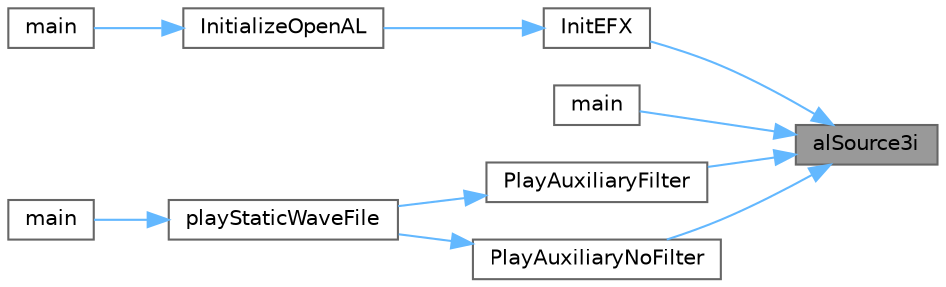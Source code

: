digraph "alSource3i"
{
 // LATEX_PDF_SIZE
  bgcolor="transparent";
  edge [fontname=Helvetica,fontsize=10,labelfontname=Helvetica,labelfontsize=10];
  node [fontname=Helvetica,fontsize=10,shape=box,height=0.2,width=0.4];
  rankdir="RL";
  Node1 [id="Node000001",label="alSource3i",height=0.2,width=0.4,color="gray40", fillcolor="grey60", style="filled", fontcolor="black",tooltip=" "];
  Node1 -> Node2 [id="edge1_Node000001_Node000002",dir="back",color="steelblue1",style="solid",tooltip=" "];
  Node2 [id="Node000002",label="InitEFX",height=0.2,width=0.4,color="grey40", fillcolor="white", style="filled",URL="$_a_l_output_8cpp.html#a0b16e54ca0f3de27a9732ae391e793bb",tooltip=" "];
  Node2 -> Node3 [id="edge2_Node000002_Node000003",dir="back",color="steelblue1",style="solid",tooltip=" "];
  Node3 [id="Node000003",label="InitializeOpenAL",height=0.2,width=0.4,color="grey40", fillcolor="white", style="filled",URL="$_a_l_output_8cpp.html#a4940ccc3c84c118228759a0dcefc4362",tooltip=" "];
  Node3 -> Node4 [id="edge3_Node000003_Node000004",dir="back",color="steelblue1",style="solid",tooltip=" "];
  Node4 [id="Node000004",label="main",height=0.2,width=0.4,color="grey40", fillcolor="white", style="filled",URL="$main_8cpp.html#acdef7a1fd863a6d3770c1268cb06add3",tooltip=" "];
  Node1 -> Node5 [id="edge4_Node000001_Node000005",dir="back",color="steelblue1",style="solid",tooltip=" "];
  Node5 [id="Node000005",label="main",height=0.2,width=0.4,color="grey40", fillcolor="white", style="filled",URL="$_e_f_x_reverb_8cpp.html#ae66f6b31b5ad750f1fe042a706a4e3d4",tooltip=" "];
  Node1 -> Node6 [id="edge5_Node000001_Node000006",dir="back",color="steelblue1",style="solid",tooltip=" "];
  Node6 [id="Node000006",label="PlayAuxiliaryFilter",height=0.2,width=0.4,color="grey40", fillcolor="white", style="filled",URL="$_e_f_x_filter_8cpp.html#a589ce436569da5b92b7db92c93cf5808",tooltip=" "];
  Node6 -> Node7 [id="edge6_Node000006_Node000007",dir="back",color="steelblue1",style="solid",tooltip=" "];
  Node7 [id="Node000007",label="playStaticWaveFile",height=0.2,width=0.4,color="grey40", fillcolor="white", style="filled",URL="$_e_f_x_filter_8cpp.html#a4cdfa33140fee81789a512fa975f04f5",tooltip=" "];
  Node7 -> Node8 [id="edge7_Node000007_Node000008",dir="back",color="steelblue1",style="solid",tooltip=" "];
  Node8 [id="Node000008",label="main",height=0.2,width=0.4,color="grey40", fillcolor="white", style="filled",URL="$_e_f_x_filter_8cpp.html#a840291bc02cba5474a4cb46a9b9566fe",tooltip=" "];
  Node1 -> Node9 [id="edge8_Node000001_Node000009",dir="back",color="steelblue1",style="solid",tooltip=" "];
  Node9 [id="Node000009",label="PlayAuxiliaryNoFilter",height=0.2,width=0.4,color="grey40", fillcolor="white", style="filled",URL="$_e_f_x_filter_8cpp.html#aadecad3e0d15bbe9f6a33dff38d94b8f",tooltip=" "];
  Node9 -> Node7 [id="edge9_Node000009_Node000007",dir="back",color="steelblue1",style="solid",tooltip=" "];
}
